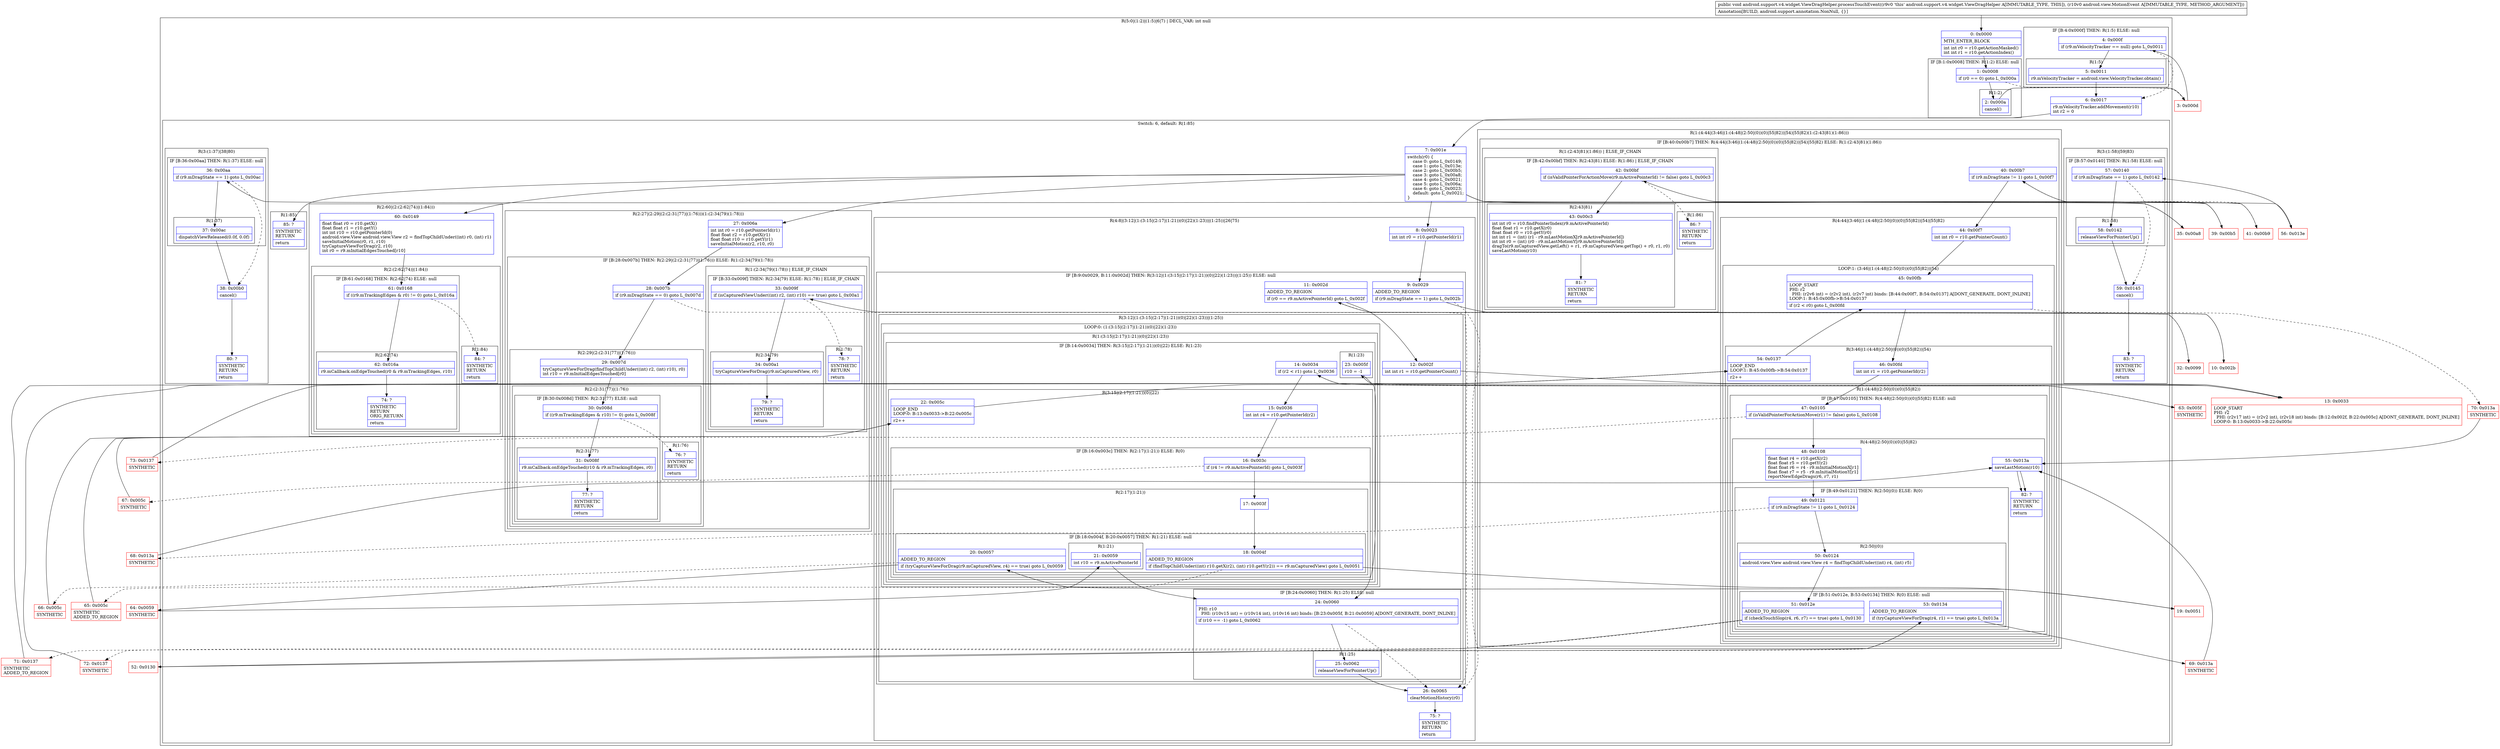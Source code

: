 digraph "CFG forandroid.support.v4.widget.ViewDragHelper.processTouchEvent(Landroid\/view\/MotionEvent;)V" {
subgraph cluster_Region_2101325650 {
label = "R(5:0|(1:2)|(1:5)|6|7) | DECL_VAR: int null\l";
node [shape=record,color=blue];
Node_0 [shape=record,label="{0\:\ 0x0000|MTH_ENTER_BLOCK\l|int int r0 = r10.getActionMasked()\lint int r1 = r10.getActionIndex()\l}"];
subgraph cluster_IfRegion_244010822 {
label = "IF [B:1:0x0008] THEN: R(1:2) ELSE: null";
node [shape=record,color=blue];
Node_1 [shape=record,label="{1\:\ 0x0008|if (r0 == 0) goto L_0x000a\l}"];
subgraph cluster_Region_1057621045 {
label = "R(1:2)";
node [shape=record,color=blue];
Node_2 [shape=record,label="{2\:\ 0x000a|cancel()\l}"];
}
}
subgraph cluster_IfRegion_77692554 {
label = "IF [B:4:0x000f] THEN: R(1:5) ELSE: null";
node [shape=record,color=blue];
Node_4 [shape=record,label="{4\:\ 0x000f|if (r9.mVelocityTracker == null) goto L_0x0011\l}"];
subgraph cluster_Region_1691591606 {
label = "R(1:5)";
node [shape=record,color=blue];
Node_5 [shape=record,label="{5\:\ 0x0011|r9.mVelocityTracker = android.view.VelocityTracker.obtain()\l}"];
}
}
Node_6 [shape=record,label="{6\:\ 0x0017|r9.mVelocityTracker.addMovement(r10)\lint r2 = 0\l}"];
subgraph cluster_SwitchRegion_113222860 {
label = "Switch: 6, default: R(1:85)";
node [shape=record,color=blue];
Node_7 [shape=record,label="{7\:\ 0x001e|switch(r0) \{\l    case 0: goto L_0x0149;\l    case 1: goto L_0x013e;\l    case 2: goto L_0x00b5;\l    case 3: goto L_0x00a8;\l    case 4: goto L_0x0021;\l    case 5: goto L_0x006a;\l    case 6: goto L_0x0023;\l    default: goto L_0x0021;\l\}\l}"];
subgraph cluster_Region_1556760328 {
label = "R(2:60|(2:(2:62|74)|(1:84)))";
node [shape=record,color=blue];
Node_60 [shape=record,label="{60\:\ 0x0149|float float r0 = r10.getX()\lfloat float r1 = r10.getY()\lint int r10 = r10.getPointerId(0)\landroid.view.View android.view.View r2 = findTopChildUnder((int) r0, (int) r1)\lsaveInitialMotion(r0, r1, r10)\ltryCaptureViewForDrag(r2, r10)\lint r0 = r9.mInitialEdgesTouched[r10]\l}"];
subgraph cluster_Region_1414767652 {
label = "R(2:(2:62|74)|(1:84))";
node [shape=record,color=blue];
subgraph cluster_IfRegion_2112011393 {
label = "IF [B:61:0x0168] THEN: R(2:62|74) ELSE: null";
node [shape=record,color=blue];
Node_61 [shape=record,label="{61\:\ 0x0168|if ((r9.mTrackingEdges & r0) != 0) goto L_0x016a\l}"];
subgraph cluster_Region_1154767988 {
label = "R(2:62|74)";
node [shape=record,color=blue];
Node_62 [shape=record,label="{62\:\ 0x016a|r9.mCallback.onEdgeTouched(r0 & r9.mTrackingEdges, r10)\l}"];
Node_74 [shape=record,label="{74\:\ ?|SYNTHETIC\lRETURN\lORIG_RETURN\l|return\l}"];
}
}
subgraph cluster_Region_991377719 {
label = "R(1:84)";
node [shape=record,color=blue];
Node_84 [shape=record,label="{84\:\ ?|SYNTHETIC\lRETURN\l|return\l}"];
}
}
}
subgraph cluster_Region_877483505 {
label = "R(3:(1:58)|59|83)";
node [shape=record,color=blue];
subgraph cluster_IfRegion_1308270301 {
label = "IF [B:57:0x0140] THEN: R(1:58) ELSE: null";
node [shape=record,color=blue];
Node_57 [shape=record,label="{57\:\ 0x0140|if (r9.mDragState == 1) goto L_0x0142\l}"];
subgraph cluster_Region_79786434 {
label = "R(1:58)";
node [shape=record,color=blue];
Node_58 [shape=record,label="{58\:\ 0x0142|releaseViewForPointerUp()\l}"];
}
}
Node_59 [shape=record,label="{59\:\ 0x0145|cancel()\l}"];
Node_83 [shape=record,label="{83\:\ ?|SYNTHETIC\lRETURN\l|return\l}"];
}
subgraph cluster_Region_102579948 {
label = "R(1:(4:44|(3:46|(1:(4:48|(2:50|(0))(0)|55|82))|54)|55|82)(1:(2:43|81)(1:86)))";
node [shape=record,color=blue];
subgraph cluster_IfRegion_1478562051 {
label = "IF [B:40:0x00b7] THEN: R(4:44|(3:46|(1:(4:48|(2:50|(0))(0)|55|82))|54)|55|82) ELSE: R(1:(2:43|81)(1:86))";
node [shape=record,color=blue];
Node_40 [shape=record,label="{40\:\ 0x00b7|if (r9.mDragState != 1) goto L_0x00f7\l}"];
subgraph cluster_Region_394370531 {
label = "R(4:44|(3:46|(1:(4:48|(2:50|(0))(0)|55|82))|54)|55|82)";
node [shape=record,color=blue];
Node_44 [shape=record,label="{44\:\ 0x00f7|int int r0 = r10.getPointerCount()\l}"];
subgraph cluster_LoopRegion_1479258693 {
label = "LOOP:1: (3:46|(1:(4:48|(2:50|(0))(0)|55|82))|54)";
node [shape=record,color=blue];
Node_45 [shape=record,label="{45\:\ 0x00fb|LOOP_START\lPHI: r2 \l  PHI: (r2v6 int) = (r2v2 int), (r2v7 int) binds: [B:44:0x00f7, B:54:0x0137] A[DONT_GENERATE, DONT_INLINE]\lLOOP:1: B:45:0x00fb\-\>B:54:0x0137\l|if (r2 \< r0) goto L_0x00fd\l}"];
subgraph cluster_Region_1620969756 {
label = "R(3:46|(1:(4:48|(2:50|(0))(0)|55|82))|54)";
node [shape=record,color=blue];
Node_46 [shape=record,label="{46\:\ 0x00fd|int int r1 = r10.getPointerId(r2)\l}"];
subgraph cluster_Region_1093951660 {
label = "R(1:(4:48|(2:50|(0))(0)|55|82))";
node [shape=record,color=blue];
subgraph cluster_IfRegion_427653660 {
label = "IF [B:47:0x0105] THEN: R(4:48|(2:50|(0))(0)|55|82) ELSE: null";
node [shape=record,color=blue];
Node_47 [shape=record,label="{47\:\ 0x0105|if (isValidPointerForActionMove(r1) != false) goto L_0x0108\l}"];
subgraph cluster_Region_821366387 {
label = "R(4:48|(2:50|(0))(0)|55|82)";
node [shape=record,color=blue];
Node_48 [shape=record,label="{48\:\ 0x0108|float float r4 = r10.getX(r2)\lfloat float r5 = r10.getY(r2)\lfloat float r6 = r4 \- r9.mInitialMotionX[r1]\lfloat float r7 = r5 \- r9.mInitialMotionY[r1]\lreportNewEdgeDrags(r6, r7, r1)\l}"];
subgraph cluster_IfRegion_1324631593 {
label = "IF [B:49:0x0121] THEN: R(2:50|(0)) ELSE: R(0)";
node [shape=record,color=blue];
Node_49 [shape=record,label="{49\:\ 0x0121|if (r9.mDragState != 1) goto L_0x0124\l}"];
subgraph cluster_Region_398593899 {
label = "R(2:50|(0))";
node [shape=record,color=blue];
Node_50 [shape=record,label="{50\:\ 0x0124|android.view.View android.view.View r4 = findTopChildUnder((int) r4, (int) r5)\l}"];
subgraph cluster_IfRegion_2133631675 {
label = "IF [B:51:0x012e, B:53:0x0134] THEN: R(0) ELSE: null";
node [shape=record,color=blue];
Node_51 [shape=record,label="{51\:\ 0x012e|ADDED_TO_REGION\l|if (checkTouchSlop(r4, r6, r7) == true) goto L_0x0130\l}"];
Node_53 [shape=record,label="{53\:\ 0x0134|ADDED_TO_REGION\l|if (tryCaptureViewForDrag(r4, r1) == true) goto L_0x013a\l}"];
subgraph cluster_Region_561113925 {
label = "R(0)";
node [shape=record,color=blue];
}
}
}
subgraph cluster_Region_1904762721 {
label = "R(0)";
node [shape=record,color=blue];
}
}
Node_55 [shape=record,label="{55\:\ 0x013a|saveLastMotion(r10)\l}"];
Node_82 [shape=record,label="{82\:\ ?|SYNTHETIC\lRETURN\l|return\l}"];
}
}
}
Node_54 [shape=record,label="{54\:\ 0x0137|LOOP_END\lLOOP:1: B:45:0x00fb\-\>B:54:0x0137\l|r2++\l}"];
}
}
Node_55 [shape=record,label="{55\:\ 0x013a|saveLastMotion(r10)\l}"];
Node_82 [shape=record,label="{82\:\ ?|SYNTHETIC\lRETURN\l|return\l}"];
}
subgraph cluster_Region_324759804 {
label = "R(1:(2:43|81)(1:86)) | ELSE_IF_CHAIN\l";
node [shape=record,color=blue];
subgraph cluster_IfRegion_2146613680 {
label = "IF [B:42:0x00bf] THEN: R(2:43|81) ELSE: R(1:86) | ELSE_IF_CHAIN\l";
node [shape=record,color=blue];
Node_42 [shape=record,label="{42\:\ 0x00bf|if (isValidPointerForActionMove(r9.mActivePointerId) != false) goto L_0x00c3\l}"];
subgraph cluster_Region_204990197 {
label = "R(2:43|81)";
node [shape=record,color=blue];
Node_43 [shape=record,label="{43\:\ 0x00c3|int int r0 = r10.findPointerIndex(r9.mActivePointerId)\lfloat float r1 = r10.getX(r0)\lfloat float r0 = r10.getY(r0)\lint int r1 = (int) (r1 \- r9.mLastMotionX[r9.mActivePointerId])\lint int r0 = (int) (r0 \- r9.mLastMotionY[r9.mActivePointerId])\ldragTo(r9.mCapturedView.getLeft() + r1, r9.mCapturedView.getTop() + r0, r1, r0)\lsaveLastMotion(r10)\l}"];
Node_81 [shape=record,label="{81\:\ ?|SYNTHETIC\lRETURN\l|return\l}"];
}
subgraph cluster_Region_1375166152 {
label = "R(1:86)";
node [shape=record,color=blue];
Node_86 [shape=record,label="{86\:\ ?|SYNTHETIC\lRETURN\l|return\l}"];
}
}
}
}
}
subgraph cluster_Region_1647800512 {
label = "R(3:(1:37)|38|80)";
node [shape=record,color=blue];
subgraph cluster_IfRegion_706945258 {
label = "IF [B:36:0x00aa] THEN: R(1:37) ELSE: null";
node [shape=record,color=blue];
Node_36 [shape=record,label="{36\:\ 0x00aa|if (r9.mDragState == 1) goto L_0x00ac\l}"];
subgraph cluster_Region_1089872679 {
label = "R(1:37)";
node [shape=record,color=blue];
Node_37 [shape=record,label="{37\:\ 0x00ac|dispatchViewReleased(0.0f, 0.0f)\l}"];
}
}
Node_38 [shape=record,label="{38\:\ 0x00b0|cancel()\l}"];
Node_80 [shape=record,label="{80\:\ ?|SYNTHETIC\lRETURN\l|return\l}"];
}
subgraph cluster_Region_889122128 {
label = "R(2:27|(2:29|(2:(2:31|77)|(1:76)))(1:(2:34|79)(1:78)))";
node [shape=record,color=blue];
Node_27 [shape=record,label="{27\:\ 0x006a|int int r0 = r10.getPointerId(r1)\lfloat float r2 = r10.getX(r1)\lfloat float r10 = r10.getY(r1)\lsaveInitialMotion(r2, r10, r0)\l}"];
subgraph cluster_IfRegion_723264751 {
label = "IF [B:28:0x007b] THEN: R(2:29|(2:(2:31|77)|(1:76))) ELSE: R(1:(2:34|79)(1:78))";
node [shape=record,color=blue];
Node_28 [shape=record,label="{28\:\ 0x007b|if (r9.mDragState == 0) goto L_0x007d\l}"];
subgraph cluster_Region_2129182965 {
label = "R(2:29|(2:(2:31|77)|(1:76)))";
node [shape=record,color=blue];
Node_29 [shape=record,label="{29\:\ 0x007d|tryCaptureViewForDrag(findTopChildUnder((int) r2, (int) r10), r0)\lint r10 = r9.mInitialEdgesTouched[r0]\l}"];
subgraph cluster_Region_1928650812 {
label = "R(2:(2:31|77)|(1:76))";
node [shape=record,color=blue];
subgraph cluster_IfRegion_1754378524 {
label = "IF [B:30:0x008d] THEN: R(2:31|77) ELSE: null";
node [shape=record,color=blue];
Node_30 [shape=record,label="{30\:\ 0x008d|if ((r9.mTrackingEdges & r10) != 0) goto L_0x008f\l}"];
subgraph cluster_Region_1682676969 {
label = "R(2:31|77)";
node [shape=record,color=blue];
Node_31 [shape=record,label="{31\:\ 0x008f|r9.mCallback.onEdgeTouched(r10 & r9.mTrackingEdges, r0)\l}"];
Node_77 [shape=record,label="{77\:\ ?|SYNTHETIC\lRETURN\l|return\l}"];
}
}
subgraph cluster_Region_1105443576 {
label = "R(1:76)";
node [shape=record,color=blue];
Node_76 [shape=record,label="{76\:\ ?|SYNTHETIC\lRETURN\l|return\l}"];
}
}
}
subgraph cluster_Region_813516536 {
label = "R(1:(2:34|79)(1:78)) | ELSE_IF_CHAIN\l";
node [shape=record,color=blue];
subgraph cluster_IfRegion_1355168921 {
label = "IF [B:33:0x009f] THEN: R(2:34|79) ELSE: R(1:78) | ELSE_IF_CHAIN\l";
node [shape=record,color=blue];
Node_33 [shape=record,label="{33\:\ 0x009f|if (isCapturedViewUnder((int) r2, (int) r10) == true) goto L_0x00a1\l}"];
subgraph cluster_Region_1677033052 {
label = "R(2:34|79)";
node [shape=record,color=blue];
Node_34 [shape=record,label="{34\:\ 0x00a1|tryCaptureViewForDrag(r9.mCapturedView, r0)\l}"];
Node_79 [shape=record,label="{79\:\ ?|SYNTHETIC\lRETURN\l|return\l}"];
}
subgraph cluster_Region_2056005444 {
label = "R(1:78)";
node [shape=record,color=blue];
Node_78 [shape=record,label="{78\:\ ?|SYNTHETIC\lRETURN\l|return\l}"];
}
}
}
}
}
subgraph cluster_Region_876315042 {
label = "R(4:8|(3:12|(1:(3:15|(2:17|(1:21))(0)|22)(1:23))|(1:25))|26|75)";
node [shape=record,color=blue];
Node_8 [shape=record,label="{8\:\ 0x0023|int int r0 = r10.getPointerId(r1)\l}"];
subgraph cluster_IfRegion_1342559283 {
label = "IF [B:9:0x0029, B:11:0x002d] THEN: R(3:12|(1:(3:15|(2:17|(1:21))(0)|22)(1:23))|(1:25)) ELSE: null";
node [shape=record,color=blue];
Node_9 [shape=record,label="{9\:\ 0x0029|ADDED_TO_REGION\l|if (r9.mDragState == 1) goto L_0x002b\l}"];
Node_11 [shape=record,label="{11\:\ 0x002d|ADDED_TO_REGION\l|if (r0 == r9.mActivePointerId) goto L_0x002f\l}"];
subgraph cluster_Region_415913969 {
label = "R(3:12|(1:(3:15|(2:17|(1:21))(0)|22)(1:23))|(1:25))";
node [shape=record,color=blue];
Node_12 [shape=record,label="{12\:\ 0x002f|int int r1 = r10.getPointerCount()\l}"];
subgraph cluster_LoopRegion_799853865 {
label = "LOOP:0: (1:(3:15|(2:17|(1:21))(0)|22)(1:23))";
node [shape=record,color=blue];
subgraph cluster_Region_1942259294 {
label = "R(1:(3:15|(2:17|(1:21))(0)|22)(1:23))";
node [shape=record,color=blue];
subgraph cluster_IfRegion_548616088 {
label = "IF [B:14:0x0034] THEN: R(3:15|(2:17|(1:21))(0)|22) ELSE: R(1:23)";
node [shape=record,color=blue];
Node_14 [shape=record,label="{14\:\ 0x0034|if (r2 \< r1) goto L_0x0036\l}"];
subgraph cluster_Region_469522439 {
label = "R(3:15|(2:17|(1:21))(0)|22)";
node [shape=record,color=blue];
Node_15 [shape=record,label="{15\:\ 0x0036|int int r4 = r10.getPointerId(r2)\l}"];
subgraph cluster_IfRegion_1655647768 {
label = "IF [B:16:0x003c] THEN: R(2:17|(1:21)) ELSE: R(0)";
node [shape=record,color=blue];
Node_16 [shape=record,label="{16\:\ 0x003c|if (r4 != r9.mActivePointerId) goto L_0x003f\l}"];
subgraph cluster_Region_693388376 {
label = "R(2:17|(1:21))";
node [shape=record,color=blue];
Node_17 [shape=record,label="{17\:\ 0x003f}"];
subgraph cluster_IfRegion_1509326825 {
label = "IF [B:18:0x004f, B:20:0x0057] THEN: R(1:21) ELSE: null";
node [shape=record,color=blue];
Node_18 [shape=record,label="{18\:\ 0x004f|ADDED_TO_REGION\l|if (findTopChildUnder((int) r10.getX(r2), (int) r10.getY(r2)) == r9.mCapturedView) goto L_0x0051\l}"];
Node_20 [shape=record,label="{20\:\ 0x0057|ADDED_TO_REGION\l|if (tryCaptureViewForDrag(r9.mCapturedView, r4) == true) goto L_0x0059\l}"];
subgraph cluster_Region_485869049 {
label = "R(1:21)";
node [shape=record,color=blue];
Node_21 [shape=record,label="{21\:\ 0x0059|int r10 = r9.mActivePointerId\l}"];
}
}
}
subgraph cluster_Region_846848049 {
label = "R(0)";
node [shape=record,color=blue];
}
}
Node_22 [shape=record,label="{22\:\ 0x005c|LOOP_END\lLOOP:0: B:13:0x0033\-\>B:22:0x005c\l|r2++\l}"];
}
subgraph cluster_Region_2039054981 {
label = "R(1:23)";
node [shape=record,color=blue];
Node_23 [shape=record,label="{23\:\ 0x005f|r10 = \-1\l}"];
}
}
}
}
subgraph cluster_IfRegion_2079696594 {
label = "IF [B:24:0x0060] THEN: R(1:25) ELSE: null";
node [shape=record,color=blue];
Node_24 [shape=record,label="{24\:\ 0x0060|PHI: r10 \l  PHI: (r10v15 int) = (r10v14 int), (r10v16 int) binds: [B:23:0x005f, B:21:0x0059] A[DONT_GENERATE, DONT_INLINE]\l|if (r10 == \-1) goto L_0x0062\l}"];
subgraph cluster_Region_743713156 {
label = "R(1:25)";
node [shape=record,color=blue];
Node_25 [shape=record,label="{25\:\ 0x0062|releaseViewForPointerUp()\l}"];
}
}
}
}
Node_26 [shape=record,label="{26\:\ 0x0065|clearMotionHistory(r0)\l}"];
Node_75 [shape=record,label="{75\:\ ?|SYNTHETIC\lRETURN\l|return\l}"];
}
subgraph cluster_Region_657055442 {
label = "R(1:85)";
node [shape=record,color=blue];
Node_85 [shape=record,label="{85\:\ ?|SYNTHETIC\lRETURN\l|return\l}"];
}
}
}
Node_3 [shape=record,color=red,label="{3\:\ 0x000d}"];
Node_10 [shape=record,color=red,label="{10\:\ 0x002b}"];
Node_13 [shape=record,color=red,label="{13\:\ 0x0033|LOOP_START\lPHI: r2 \l  PHI: (r2v17 int) = (r2v2 int), (r2v18 int) binds: [B:12:0x002f, B:22:0x005c] A[DONT_GENERATE, DONT_INLINE]\lLOOP:0: B:13:0x0033\-\>B:22:0x005c\l}"];
Node_19 [shape=record,color=red,label="{19\:\ 0x0051}"];
Node_32 [shape=record,color=red,label="{32\:\ 0x0099}"];
Node_35 [shape=record,color=red,label="{35\:\ 0x00a8}"];
Node_39 [shape=record,color=red,label="{39\:\ 0x00b5}"];
Node_41 [shape=record,color=red,label="{41\:\ 0x00b9}"];
Node_52 [shape=record,color=red,label="{52\:\ 0x0130}"];
Node_56 [shape=record,color=red,label="{56\:\ 0x013e}"];
Node_63 [shape=record,color=red,label="{63\:\ 0x005f|SYNTHETIC\l}"];
Node_64 [shape=record,color=red,label="{64\:\ 0x0059|SYNTHETIC\l}"];
Node_65 [shape=record,color=red,label="{65\:\ 0x005c|SYNTHETIC\lADDED_TO_REGION\l}"];
Node_66 [shape=record,color=red,label="{66\:\ 0x005c|SYNTHETIC\l}"];
Node_67 [shape=record,color=red,label="{67\:\ 0x005c|SYNTHETIC\l}"];
Node_68 [shape=record,color=red,label="{68\:\ 0x013a|SYNTHETIC\l}"];
Node_69 [shape=record,color=red,label="{69\:\ 0x013a|SYNTHETIC\l}"];
Node_70 [shape=record,color=red,label="{70\:\ 0x013a|SYNTHETIC\l}"];
Node_71 [shape=record,color=red,label="{71\:\ 0x0137|SYNTHETIC\lADDED_TO_REGION\l}"];
Node_72 [shape=record,color=red,label="{72\:\ 0x0137|SYNTHETIC\l}"];
Node_73 [shape=record,color=red,label="{73\:\ 0x0137|SYNTHETIC\l}"];
MethodNode[shape=record,label="{public void android.support.v4.widget.ViewDragHelper.processTouchEvent((r9v0 'this' android.support.v4.widget.ViewDragHelper A[IMMUTABLE_TYPE, THIS]), (r10v0 android.view.MotionEvent A[IMMUTABLE_TYPE, METHOD_ARGUMENT]))  | Annotation[BUILD, android.support.annotation.NonNull, \{\}]\l}"];
MethodNode -> Node_0;
Node_0 -> Node_1;
Node_1 -> Node_2;
Node_1 -> Node_3[style=dashed];
Node_2 -> Node_3;
Node_4 -> Node_5;
Node_4 -> Node_6[style=dashed];
Node_5 -> Node_6;
Node_6 -> Node_7;
Node_7 -> Node_8;
Node_7 -> Node_27;
Node_7 -> Node_35;
Node_7 -> Node_39;
Node_7 -> Node_56;
Node_7 -> Node_60;
Node_7 -> Node_85;
Node_60 -> Node_61;
Node_61 -> Node_62;
Node_61 -> Node_84[style=dashed];
Node_62 -> Node_74;
Node_57 -> Node_58;
Node_57 -> Node_59[style=dashed];
Node_58 -> Node_59;
Node_59 -> Node_83;
Node_40 -> Node_41[style=dashed];
Node_40 -> Node_44;
Node_44 -> Node_45;
Node_45 -> Node_46;
Node_45 -> Node_70[style=dashed];
Node_46 -> Node_47;
Node_47 -> Node_48;
Node_47 -> Node_73[style=dashed];
Node_48 -> Node_49;
Node_49 -> Node_50;
Node_49 -> Node_68[style=dashed];
Node_50 -> Node_51;
Node_51 -> Node_52;
Node_51 -> Node_71[style=dashed];
Node_53 -> Node_69;
Node_53 -> Node_72[style=dashed];
Node_55 -> Node_82;
Node_54 -> Node_45;
Node_55 -> Node_82;
Node_42 -> Node_43;
Node_42 -> Node_86[style=dashed];
Node_43 -> Node_81;
Node_36 -> Node_37;
Node_36 -> Node_38[style=dashed];
Node_37 -> Node_38;
Node_38 -> Node_80;
Node_27 -> Node_28;
Node_28 -> Node_29;
Node_28 -> Node_32[style=dashed];
Node_29 -> Node_30;
Node_30 -> Node_31;
Node_30 -> Node_76[style=dashed];
Node_31 -> Node_77;
Node_33 -> Node_34;
Node_33 -> Node_78[style=dashed];
Node_34 -> Node_79;
Node_8 -> Node_9;
Node_9 -> Node_10;
Node_9 -> Node_26[style=dashed];
Node_11 -> Node_12;
Node_11 -> Node_26[style=dashed];
Node_12 -> Node_13;
Node_14 -> Node_15;
Node_14 -> Node_63[style=dashed];
Node_15 -> Node_16;
Node_16 -> Node_17;
Node_16 -> Node_67[style=dashed];
Node_17 -> Node_18;
Node_18 -> Node_19;
Node_18 -> Node_65[style=dashed];
Node_20 -> Node_64;
Node_20 -> Node_66[style=dashed];
Node_21 -> Node_24;
Node_22 -> Node_13;
Node_23 -> Node_24;
Node_24 -> Node_25;
Node_24 -> Node_26[style=dashed];
Node_25 -> Node_26;
Node_26 -> Node_75;
Node_3 -> Node_4;
Node_10 -> Node_11;
Node_13 -> Node_14;
Node_19 -> Node_20;
Node_32 -> Node_33;
Node_35 -> Node_36;
Node_39 -> Node_40;
Node_41 -> Node_42;
Node_52 -> Node_53;
Node_56 -> Node_57;
Node_63 -> Node_23;
Node_64 -> Node_21;
Node_65 -> Node_22;
Node_66 -> Node_22;
Node_67 -> Node_22;
Node_68 -> Node_55;
Node_69 -> Node_55;
Node_70 -> Node_55;
Node_71 -> Node_54;
Node_72 -> Node_54;
Node_73 -> Node_54;
}

